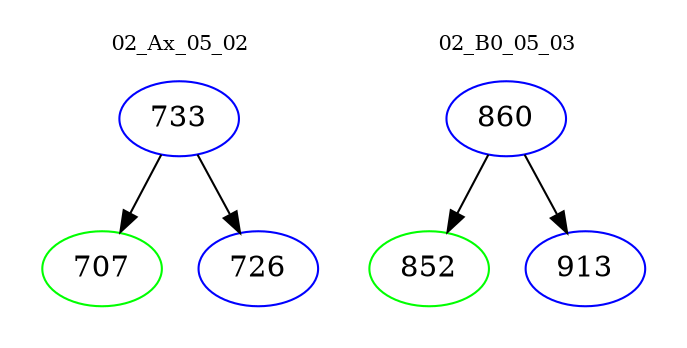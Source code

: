 digraph{
subgraph cluster_0 {
color = white
label = "02_Ax_05_02";
fontsize=10;
T0_733 [label="733", color="blue"]
T0_733 -> T0_707 [color="black"]
T0_707 [label="707", color="green"]
T0_733 -> T0_726 [color="black"]
T0_726 [label="726", color="blue"]
}
subgraph cluster_1 {
color = white
label = "02_B0_05_03";
fontsize=10;
T1_860 [label="860", color="blue"]
T1_860 -> T1_852 [color="black"]
T1_852 [label="852", color="green"]
T1_860 -> T1_913 [color="black"]
T1_913 [label="913", color="blue"]
}
}
